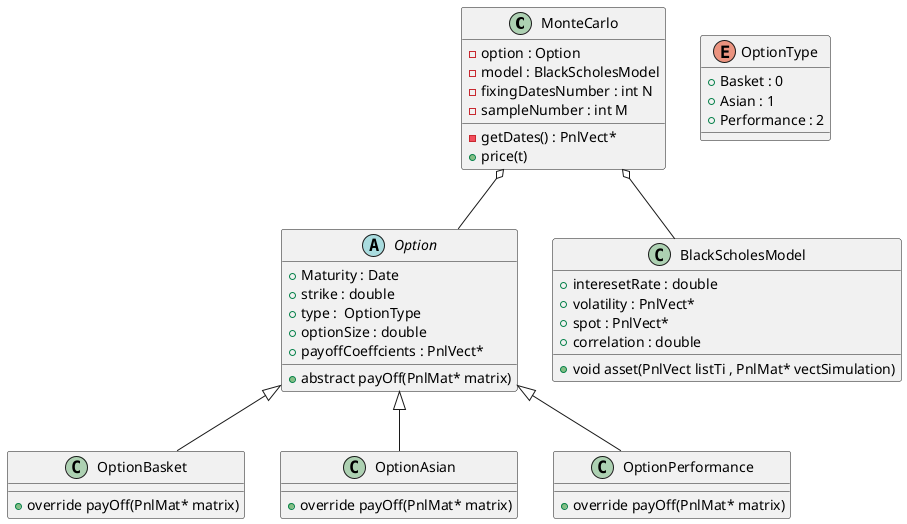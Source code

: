 @startuml conception


class MonteCarlo {
    - option : Option 
    - model : BlackScholesModel
    - fixingDatesNumber : int N
    - sampleNumber : int M
    - getDates() : PnlVect* 
    + price(t)
    
    
}


abstract class Option {
    + Maturity : Date 
    + strike : double 
    + type :  OptionType
    + optionSize : double
    + payoffCoeffcients : PnlVect*   
    + abstract payOff(PnlMat* matrix) 
}

Enum OptionType {
    + Basket : 0 
    + Asian : 1 
    + Performance : 2
}

class OptionBasket {
    + override payOff(PnlMat* matrix)
}

class OptionAsian {
    + override payOff(PnlMat* matrix)
}

class OptionPerformance {
    + override payOff(PnlMat* matrix)
}

Option <|-- OptionBasket 
Option <|-- OptionAsian 
Option <|-- OptionPerformance 



class BlackScholesModel {
    + interesetRate : double 
    + volatility : PnlVect* 
    + spot : PnlVect*
    + correlation : double 
    + void asset(PnlVect listTi , PnlMat* vectSimulation)
}


MonteCarlo o-- Option 
MonteCarlo o-- BlackScholesModel

'Option -- OptionType

@enduml 